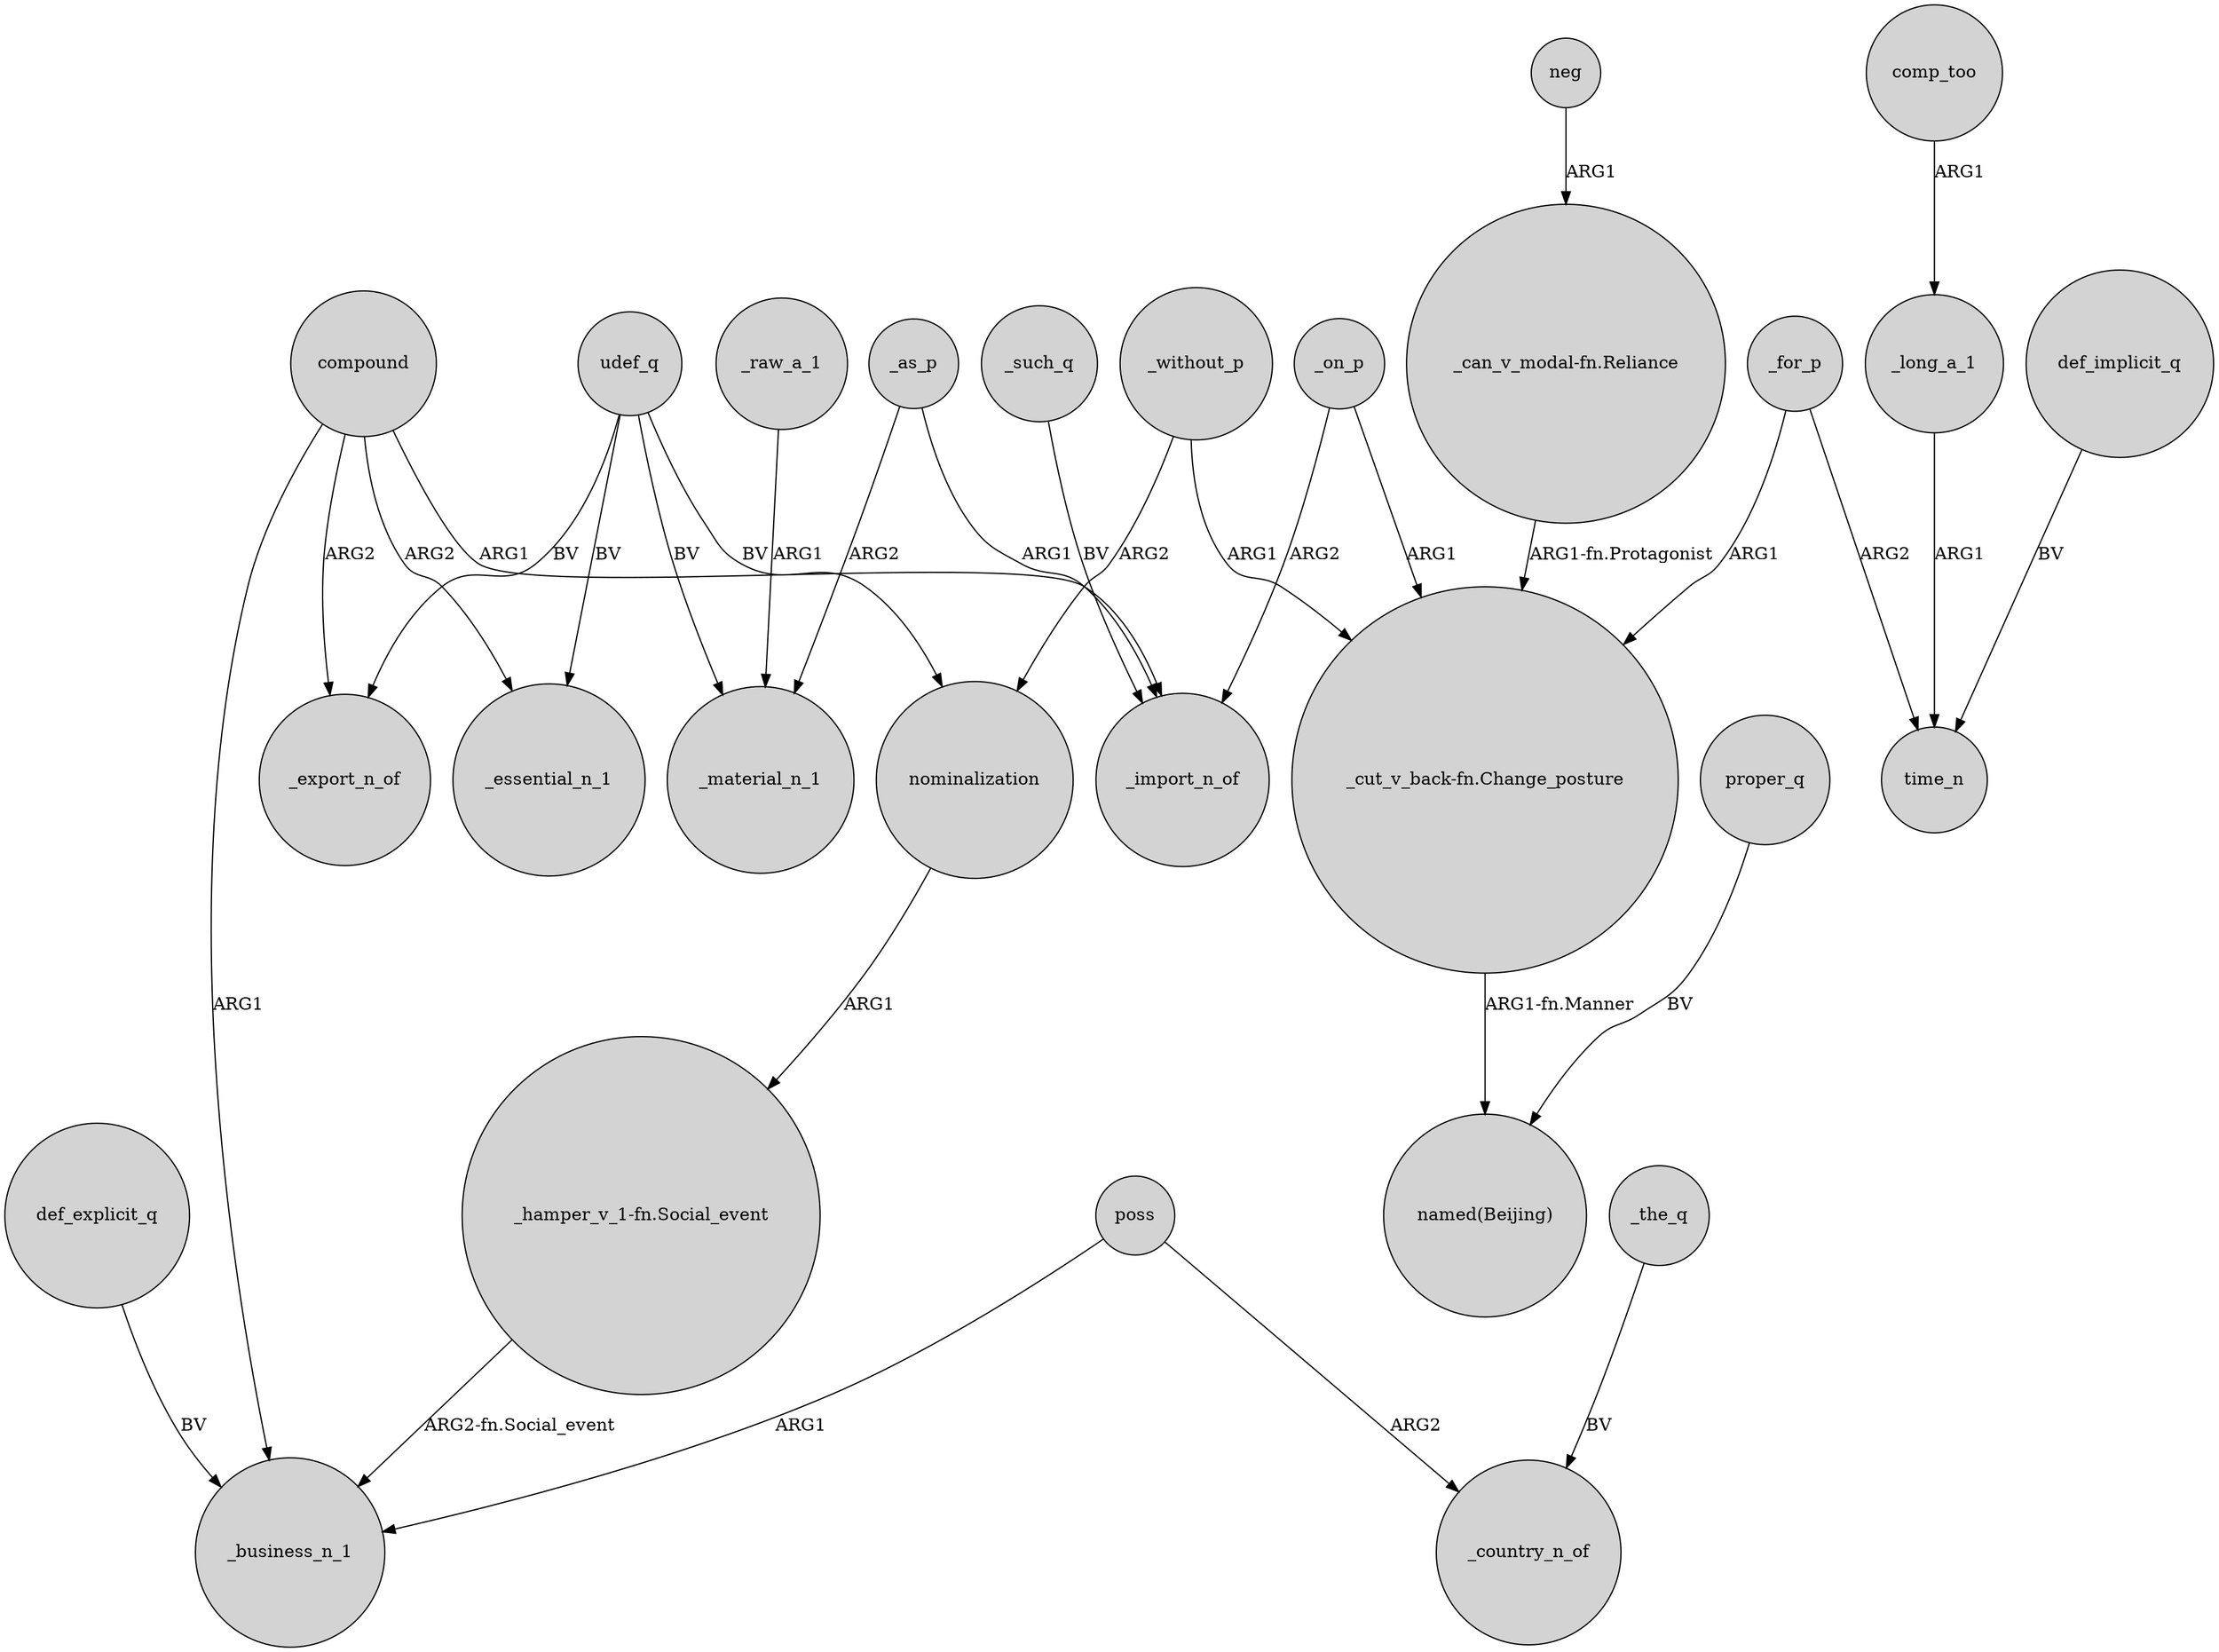digraph {
	node [shape=circle style=filled]
	def_explicit_q -> _business_n_1 [label=BV]
	_for_p -> "_cut_v_back-fn.Change_posture" [label=ARG1]
	nominalization -> "_hamper_v_1-fn.Social_event" [label=ARG1]
	"_cut_v_back-fn.Change_posture" -> "named(Beijing)" [label="ARG1-fn.Manner"]
	_for_p -> time_n [label=ARG2]
	poss -> _business_n_1 [label=ARG1]
	udef_q -> _material_n_1 [label=BV]
	poss -> _country_n_of [label=ARG2]
	comp_too -> _long_a_1 [label=ARG1]
	compound -> _import_n_of [label=ARG1]
	proper_q -> "named(Beijing)" [label=BV]
	udef_q -> nominalization [label=BV]
	udef_q -> _export_n_of [label=BV]
	neg -> "_can_v_modal-fn.Reliance" [label=ARG1]
	_on_p -> "_cut_v_back-fn.Change_posture" [label=ARG1]
	_as_p -> _import_n_of [label=ARG1]
	compound -> _essential_n_1 [label=ARG2]
	_such_q -> _import_n_of [label=BV]
	_the_q -> _country_n_of [label=BV]
	_long_a_1 -> time_n [label=ARG1]
	_raw_a_1 -> _material_n_1 [label=ARG1]
	udef_q -> _essential_n_1 [label=BV]
	"_can_v_modal-fn.Reliance" -> "_cut_v_back-fn.Change_posture" [label="ARG1-fn.Protagonist"]
	compound -> _export_n_of [label=ARG2]
	"_hamper_v_1-fn.Social_event" -> _business_n_1 [label="ARG2-fn.Social_event"]
	_without_p -> "_cut_v_back-fn.Change_posture" [label=ARG1]
	compound -> _business_n_1 [label=ARG1]
	_as_p -> _material_n_1 [label=ARG2]
	def_implicit_q -> time_n [label=BV]
	_on_p -> _import_n_of [label=ARG2]
	_without_p -> nominalization [label=ARG2]
}
